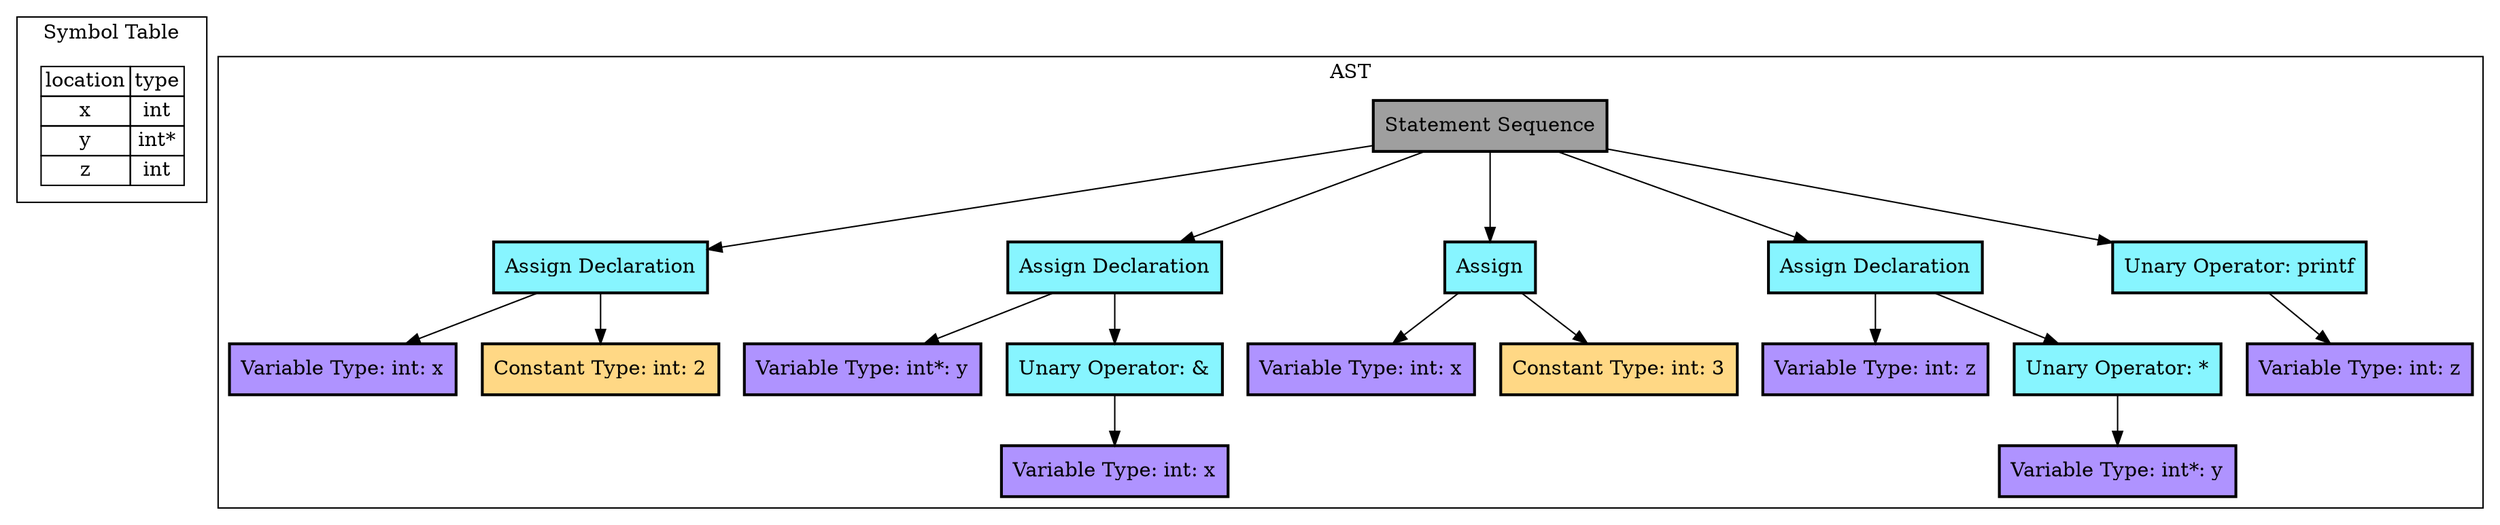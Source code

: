 Digraph G { 
	subgraph cluster_0 {
		tbl [
			shape=plaintext
			label=<
				<table border='0' cellborder='1' cellspacing='0'>
					<tr><td>location</td><td>type</td></tr>
						<tr><td>x</td><td>int</td></tr>
						<tr><td>y</td><td>int*</td></tr>
						<tr><td>z</td><td>int</td></tr>
				</table>
			>];
		label = "Symbol Table";
	}
subgraph cluster_1 {
node [style=filled, shape=rectangle, penwidth=2];
T[label="Statement Sequence", fillcolor="#9f9f9f"] 
N0T[label="Assign Declaration", fillcolor="#87f5ff"] 
N0N0T[label="Variable Type: int: x", fillcolor="#af93ff"] 
N1N0T[label="Constant Type: int: 2", fillcolor="#FFD885"] 
N1T[label="Assign Declaration", fillcolor="#87f5ff"] 
N0N1T[label="Variable Type: int*: y", fillcolor="#af93ff"] 
N1N1T[label="Unary Operator: &", fillcolor="#87f5ff"] 
N0N1N1T[label="Variable Type: int: x", fillcolor="#af93ff"] 
N2T[label="Assign", fillcolor="#87f5ff"] 
N0N2T[label="Variable Type: int: x", fillcolor="#af93ff"] 
N1N2T[label="Constant Type: int: 3", fillcolor="#FFD885"] 
N3T[label="Assign Declaration", fillcolor="#87f5ff"] 
N0N3T[label="Variable Type: int: z", fillcolor="#af93ff"] 
N1N3T[label="Unary Operator: *", fillcolor="#87f5ff"] 
N0N1N3T[label="Variable Type: int*: y", fillcolor="#af93ff"] 
N4T[label="Unary Operator: printf", fillcolor="#87f5ff"] 
N0N4T[label="Variable Type: int: z", fillcolor="#af93ff"] 
T -> N0T
N0T -> N0N0T
N0T -> N1N0T
T -> N1T
N1T -> N0N1T
N1T -> N1N1T
N1N1T -> N0N1N1T
T -> N2T
N2T -> N0N2T
N2T -> N1N2T
T -> N3T
N3T -> N0N3T
N3T -> N1N3T
N1N3T -> N0N1N3T
T -> N4T
N4T -> N0N4T
label = "AST";
}
}